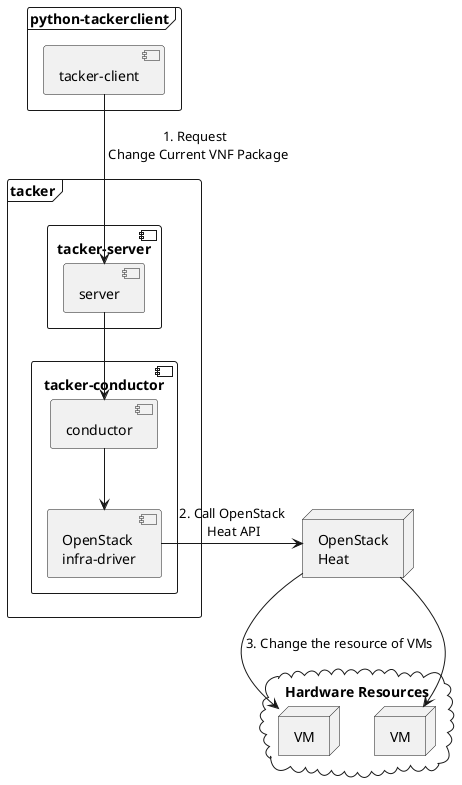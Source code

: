 @startuml

frame "python-tackerclient" {
    component "tacker-client" as client
}

frame "tacker" {
    component "tacker-server" {
        component "server" as serv
    }
    component "tacker-conductor" {
        component "conductor" as cond
        component "OpenStack\ninfra-driver" as infra
    }
}

node "OpenStack\nHeat" as heat
cloud "Hardware Resources" as hw {
    node "VM" as ins1
    node "VM" as ins2
}


'# Relationships
client --> serv: 1. Request \n Change Current VNF Package
serv --> cond
cond --> infra
infra -right-> heat: 2. Call OpenStack\n Heat API
heat --> ins1: 3. Change the resource of VMs
heat --> ins2
ins1 -[hidden]right-> ins2

@enduml
